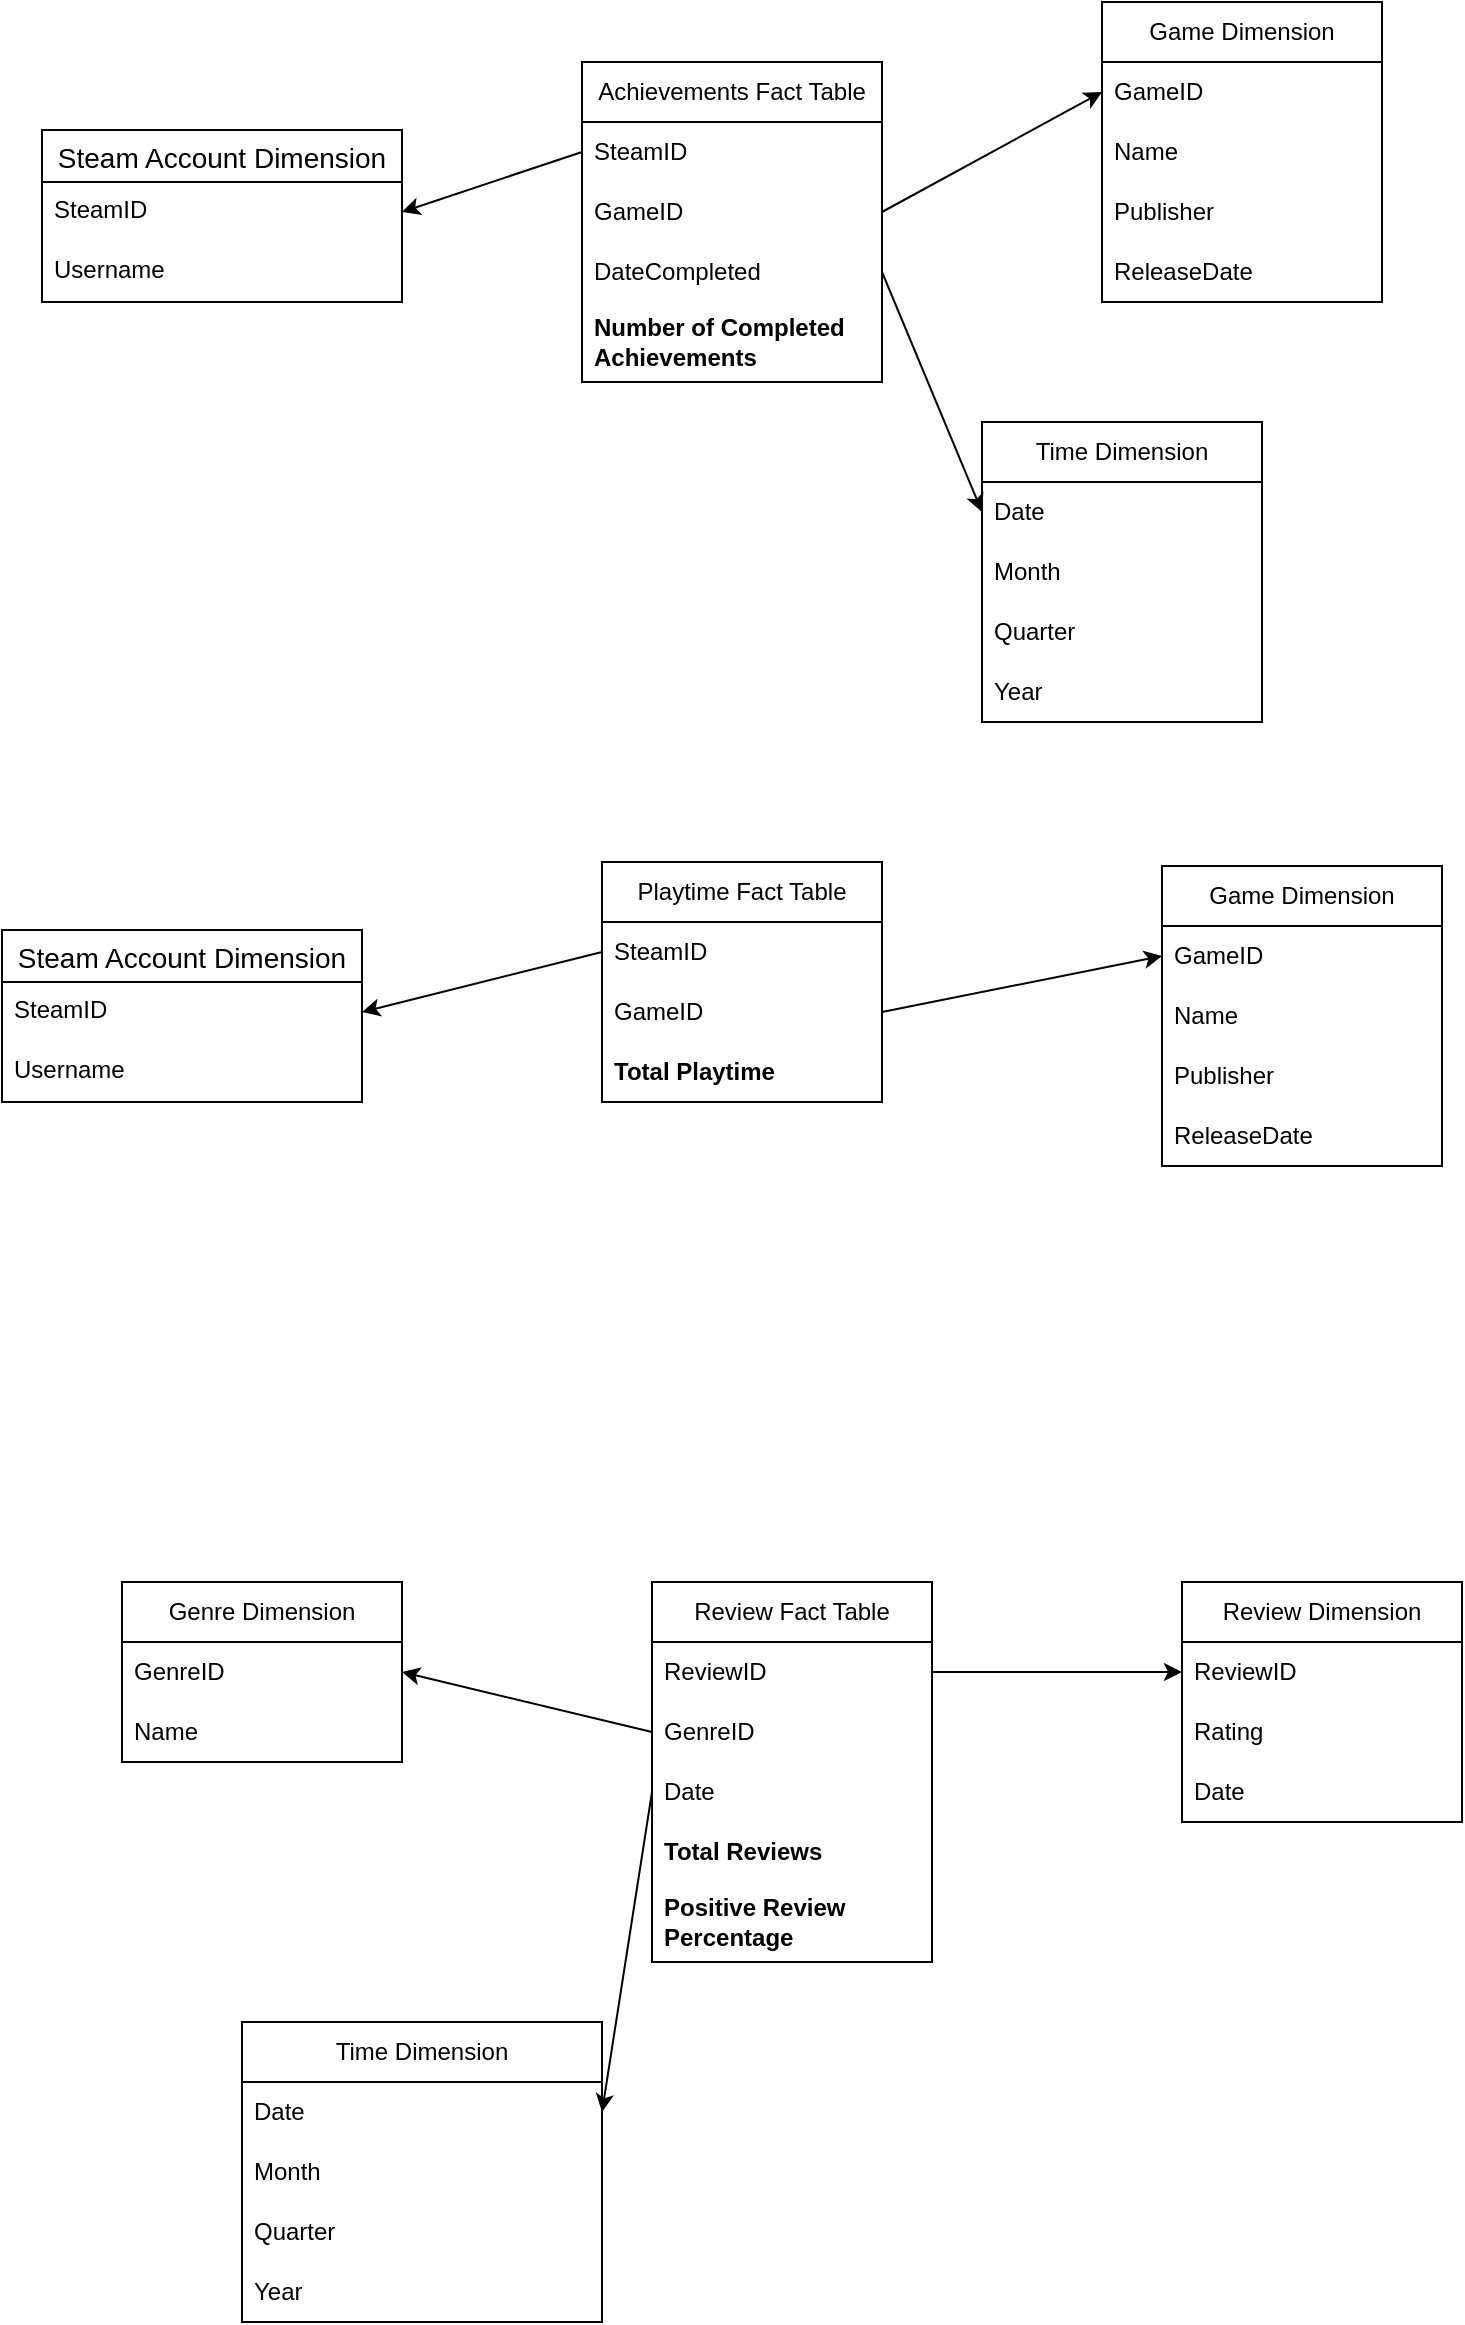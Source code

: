 <mxfile version="24.7.17">
  <diagram name="Страница-1" id="t07lLCVScFX_6upiLZ-a">
    <mxGraphModel dx="1509" dy="796" grid="1" gridSize="10" guides="1" tooltips="1" connect="1" arrows="1" fold="1" page="1" pageScale="1" pageWidth="1169" pageHeight="1654" math="0" shadow="0">
      <root>
        <mxCell id="0" />
        <mxCell id="1" parent="0" />
        <mxCell id="6Yuj5a70WGG52lNUTi3y-2" value="Steam Account Dimension" style="swimlane;fontStyle=0;childLayout=stackLayout;horizontal=1;startSize=26;horizontalStack=0;resizeParent=1;resizeParentMax=0;resizeLast=0;collapsible=1;marginBottom=0;align=center;fontSize=14;" vertex="1" parent="1">
          <mxGeometry x="210" y="124" width="180" height="86" as="geometry" />
        </mxCell>
        <mxCell id="6Yuj5a70WGG52lNUTi3y-4" value="SteamID" style="text;strokeColor=none;fillColor=none;spacingLeft=4;spacingRight=4;overflow=hidden;rotatable=0;points=[[0,0.5],[1,0.5]];portConstraint=eastwest;fontSize=12;whiteSpace=wrap;html=1;" vertex="1" parent="6Yuj5a70WGG52lNUTi3y-2">
          <mxGeometry y="26" width="180" height="30" as="geometry" />
        </mxCell>
        <mxCell id="6Yuj5a70WGG52lNUTi3y-5" value="Username" style="text;strokeColor=none;fillColor=none;spacingLeft=4;spacingRight=4;overflow=hidden;rotatable=0;points=[[0,0.5],[1,0.5]];portConstraint=eastwest;fontSize=12;whiteSpace=wrap;html=1;" vertex="1" parent="6Yuj5a70WGG52lNUTi3y-2">
          <mxGeometry y="56" width="180" height="30" as="geometry" />
        </mxCell>
        <mxCell id="6Yuj5a70WGG52lNUTi3y-7" value="Game Dimension" style="swimlane;fontStyle=0;childLayout=stackLayout;horizontal=1;startSize=30;horizontalStack=0;resizeParent=1;resizeParentMax=0;resizeLast=0;collapsible=1;marginBottom=0;whiteSpace=wrap;html=1;" vertex="1" parent="1">
          <mxGeometry x="740" y="60" width="140" height="150" as="geometry" />
        </mxCell>
        <mxCell id="6Yuj5a70WGG52lNUTi3y-8" value="GameID" style="text;strokeColor=none;fillColor=none;align=left;verticalAlign=middle;spacingLeft=4;spacingRight=4;overflow=hidden;points=[[0,0.5],[1,0.5]];portConstraint=eastwest;rotatable=0;whiteSpace=wrap;html=1;" vertex="1" parent="6Yuj5a70WGG52lNUTi3y-7">
          <mxGeometry y="30" width="140" height="30" as="geometry" />
        </mxCell>
        <mxCell id="6Yuj5a70WGG52lNUTi3y-9" value="Name" style="text;strokeColor=none;fillColor=none;align=left;verticalAlign=middle;spacingLeft=4;spacingRight=4;overflow=hidden;points=[[0,0.5],[1,0.5]];portConstraint=eastwest;rotatable=0;whiteSpace=wrap;html=1;" vertex="1" parent="6Yuj5a70WGG52lNUTi3y-7">
          <mxGeometry y="60" width="140" height="30" as="geometry" />
        </mxCell>
        <mxCell id="6Yuj5a70WGG52lNUTi3y-10" value="Publisher" style="text;strokeColor=none;fillColor=none;align=left;verticalAlign=middle;spacingLeft=4;spacingRight=4;overflow=hidden;points=[[0,0.5],[1,0.5]];portConstraint=eastwest;rotatable=0;whiteSpace=wrap;html=1;" vertex="1" parent="6Yuj5a70WGG52lNUTi3y-7">
          <mxGeometry y="90" width="140" height="30" as="geometry" />
        </mxCell>
        <mxCell id="6Yuj5a70WGG52lNUTi3y-26" value="ReleaseDate" style="text;strokeColor=none;fillColor=none;align=left;verticalAlign=middle;spacingLeft=4;spacingRight=4;overflow=hidden;points=[[0,0.5],[1,0.5]];portConstraint=eastwest;rotatable=0;whiteSpace=wrap;html=1;" vertex="1" parent="6Yuj5a70WGG52lNUTi3y-7">
          <mxGeometry y="120" width="140" height="30" as="geometry" />
        </mxCell>
        <mxCell id="6Yuj5a70WGG52lNUTi3y-11" value="Achievements Fact Table" style="swimlane;fontStyle=0;childLayout=stackLayout;horizontal=1;startSize=30;horizontalStack=0;resizeParent=1;resizeParentMax=0;resizeLast=0;collapsible=1;marginBottom=0;whiteSpace=wrap;html=1;" vertex="1" parent="1">
          <mxGeometry x="480" y="90" width="150" height="160" as="geometry" />
        </mxCell>
        <mxCell id="6Yuj5a70WGG52lNUTi3y-12" value="SteamID" style="text;strokeColor=none;fillColor=none;align=left;verticalAlign=middle;spacingLeft=4;spacingRight=4;overflow=hidden;points=[[0,0.5],[1,0.5]];portConstraint=eastwest;rotatable=0;whiteSpace=wrap;html=1;" vertex="1" parent="6Yuj5a70WGG52lNUTi3y-11">
          <mxGeometry y="30" width="150" height="30" as="geometry" />
        </mxCell>
        <mxCell id="6Yuj5a70WGG52lNUTi3y-13" value="GameID" style="text;strokeColor=none;fillColor=none;align=left;verticalAlign=middle;spacingLeft=4;spacingRight=4;overflow=hidden;points=[[0,0.5],[1,0.5]];portConstraint=eastwest;rotatable=0;whiteSpace=wrap;html=1;" vertex="1" parent="6Yuj5a70WGG52lNUTi3y-11">
          <mxGeometry y="60" width="150" height="30" as="geometry" />
        </mxCell>
        <mxCell id="6Yuj5a70WGG52lNUTi3y-14" value="DateCompleted" style="text;strokeColor=none;fillColor=none;align=left;verticalAlign=middle;spacingLeft=4;spacingRight=4;overflow=hidden;points=[[0,0.5],[1,0.5]];portConstraint=eastwest;rotatable=0;whiteSpace=wrap;html=1;" vertex="1" parent="6Yuj5a70WGG52lNUTi3y-11">
          <mxGeometry y="90" width="150" height="30" as="geometry" />
        </mxCell>
        <mxCell id="6Yuj5a70WGG52lNUTi3y-28" value="Number of Completed Achievements" style="text;strokeColor=none;fillColor=none;align=left;verticalAlign=middle;spacingLeft=4;spacingRight=4;overflow=hidden;points=[[0,0.5],[1,0.5]];portConstraint=eastwest;rotatable=0;whiteSpace=wrap;html=1;fontStyle=1" vertex="1" parent="6Yuj5a70WGG52lNUTi3y-11">
          <mxGeometry y="120" width="150" height="40" as="geometry" />
        </mxCell>
        <mxCell id="6Yuj5a70WGG52lNUTi3y-15" value="Time Dimension" style="swimlane;fontStyle=0;childLayout=stackLayout;horizontal=1;startSize=30;horizontalStack=0;resizeParent=1;resizeParentMax=0;resizeLast=0;collapsible=1;marginBottom=0;whiteSpace=wrap;html=1;" vertex="1" parent="1">
          <mxGeometry x="680" y="270" width="140" height="150" as="geometry" />
        </mxCell>
        <mxCell id="6Yuj5a70WGG52lNUTi3y-16" value="Date" style="text;strokeColor=none;fillColor=none;align=left;verticalAlign=middle;spacingLeft=4;spacingRight=4;overflow=hidden;points=[[0,0.5],[1,0.5]];portConstraint=eastwest;rotatable=0;whiteSpace=wrap;html=1;" vertex="1" parent="6Yuj5a70WGG52lNUTi3y-15">
          <mxGeometry y="30" width="140" height="30" as="geometry" />
        </mxCell>
        <mxCell id="6Yuj5a70WGG52lNUTi3y-17" value="Month" style="text;strokeColor=none;fillColor=none;align=left;verticalAlign=middle;spacingLeft=4;spacingRight=4;overflow=hidden;points=[[0,0.5],[1,0.5]];portConstraint=eastwest;rotatable=0;whiteSpace=wrap;html=1;" vertex="1" parent="6Yuj5a70WGG52lNUTi3y-15">
          <mxGeometry y="60" width="140" height="30" as="geometry" />
        </mxCell>
        <mxCell id="6Yuj5a70WGG52lNUTi3y-18" value="Quarter" style="text;strokeColor=none;fillColor=none;align=left;verticalAlign=middle;spacingLeft=4;spacingRight=4;overflow=hidden;points=[[0,0.5],[1,0.5]];portConstraint=eastwest;rotatable=0;whiteSpace=wrap;html=1;" vertex="1" parent="6Yuj5a70WGG52lNUTi3y-15">
          <mxGeometry y="90" width="140" height="30" as="geometry" />
        </mxCell>
        <mxCell id="6Yuj5a70WGG52lNUTi3y-19" value="Year" style="text;strokeColor=none;fillColor=none;align=left;verticalAlign=middle;spacingLeft=4;spacingRight=4;overflow=hidden;points=[[0,0.5],[1,0.5]];portConstraint=eastwest;rotatable=0;whiteSpace=wrap;html=1;" vertex="1" parent="6Yuj5a70WGG52lNUTi3y-15">
          <mxGeometry y="120" width="140" height="30" as="geometry" />
        </mxCell>
        <mxCell id="6Yuj5a70WGG52lNUTi3y-20" value="" style="endArrow=classic;html=1;rounded=0;entryX=1;entryY=0.5;entryDx=0;entryDy=0;exitX=0;exitY=0.5;exitDx=0;exitDy=0;" edge="1" parent="1" source="6Yuj5a70WGG52lNUTi3y-12" target="6Yuj5a70WGG52lNUTi3y-4">
          <mxGeometry width="50" height="50" relative="1" as="geometry">
            <mxPoint x="430" y="150" as="sourcePoint" />
            <mxPoint x="480" y="100" as="targetPoint" />
          </mxGeometry>
        </mxCell>
        <mxCell id="6Yuj5a70WGG52lNUTi3y-22" value="" style="endArrow=classic;html=1;rounded=0;entryX=0;entryY=0.5;entryDx=0;entryDy=0;exitX=1;exitY=0.5;exitDx=0;exitDy=0;" edge="1" parent="1" source="6Yuj5a70WGG52lNUTi3y-13" target="6Yuj5a70WGG52lNUTi3y-8">
          <mxGeometry width="50" height="50" relative="1" as="geometry">
            <mxPoint x="430" y="150" as="sourcePoint" />
            <mxPoint x="480" y="100" as="targetPoint" />
          </mxGeometry>
        </mxCell>
        <mxCell id="6Yuj5a70WGG52lNUTi3y-23" value="" style="endArrow=classic;html=1;rounded=0;exitX=1;exitY=0.5;exitDx=0;exitDy=0;entryX=0;entryY=0.5;entryDx=0;entryDy=0;" edge="1" parent="1" source="6Yuj5a70WGG52lNUTi3y-14" target="6Yuj5a70WGG52lNUTi3y-16">
          <mxGeometry width="50" height="50" relative="1" as="geometry">
            <mxPoint x="430" y="150" as="sourcePoint" />
            <mxPoint x="480" y="100" as="targetPoint" />
          </mxGeometry>
        </mxCell>
        <mxCell id="6Yuj5a70WGG52lNUTi3y-30" value="Playtime Fact Table" style="swimlane;fontStyle=0;childLayout=stackLayout;horizontal=1;startSize=30;horizontalStack=0;resizeParent=1;resizeParentMax=0;resizeLast=0;collapsible=1;marginBottom=0;whiteSpace=wrap;html=1;" vertex="1" parent="1">
          <mxGeometry x="490" y="490" width="140" height="120" as="geometry" />
        </mxCell>
        <mxCell id="6Yuj5a70WGG52lNUTi3y-31" value="SteamID" style="text;strokeColor=none;fillColor=none;align=left;verticalAlign=middle;spacingLeft=4;spacingRight=4;overflow=hidden;points=[[0,0.5],[1,0.5]];portConstraint=eastwest;rotatable=0;whiteSpace=wrap;html=1;" vertex="1" parent="6Yuj5a70WGG52lNUTi3y-30">
          <mxGeometry y="30" width="140" height="30" as="geometry" />
        </mxCell>
        <mxCell id="6Yuj5a70WGG52lNUTi3y-32" value="GameID" style="text;strokeColor=none;fillColor=none;align=left;verticalAlign=middle;spacingLeft=4;spacingRight=4;overflow=hidden;points=[[0,0.5],[1,0.5]];portConstraint=eastwest;rotatable=0;whiteSpace=wrap;html=1;" vertex="1" parent="6Yuj5a70WGG52lNUTi3y-30">
          <mxGeometry y="60" width="140" height="30" as="geometry" />
        </mxCell>
        <mxCell id="6Yuj5a70WGG52lNUTi3y-33" value="Total Playtime" style="text;strokeColor=none;fillColor=none;align=left;verticalAlign=middle;spacingLeft=4;spacingRight=4;overflow=hidden;points=[[0,0.5],[1,0.5]];portConstraint=eastwest;rotatable=0;whiteSpace=wrap;html=1;fontStyle=1" vertex="1" parent="6Yuj5a70WGG52lNUTi3y-30">
          <mxGeometry y="90" width="140" height="30" as="geometry" />
        </mxCell>
        <mxCell id="6Yuj5a70WGG52lNUTi3y-34" value="Steam Account Dimension" style="swimlane;fontStyle=0;childLayout=stackLayout;horizontal=1;startSize=26;horizontalStack=0;resizeParent=1;resizeParentMax=0;resizeLast=0;collapsible=1;marginBottom=0;align=center;fontSize=14;" vertex="1" parent="1">
          <mxGeometry x="190" y="524" width="180" height="86" as="geometry" />
        </mxCell>
        <mxCell id="6Yuj5a70WGG52lNUTi3y-35" value="SteamID" style="text;strokeColor=none;fillColor=none;spacingLeft=4;spacingRight=4;overflow=hidden;rotatable=0;points=[[0,0.5],[1,0.5]];portConstraint=eastwest;fontSize=12;whiteSpace=wrap;html=1;" vertex="1" parent="6Yuj5a70WGG52lNUTi3y-34">
          <mxGeometry y="26" width="180" height="30" as="geometry" />
        </mxCell>
        <mxCell id="6Yuj5a70WGG52lNUTi3y-36" value="Username" style="text;strokeColor=none;fillColor=none;spacingLeft=4;spacingRight=4;overflow=hidden;rotatable=0;points=[[0,0.5],[1,0.5]];portConstraint=eastwest;fontSize=12;whiteSpace=wrap;html=1;" vertex="1" parent="6Yuj5a70WGG52lNUTi3y-34">
          <mxGeometry y="56" width="180" height="30" as="geometry" />
        </mxCell>
        <mxCell id="6Yuj5a70WGG52lNUTi3y-37" value="Game Dimension" style="swimlane;fontStyle=0;childLayout=stackLayout;horizontal=1;startSize=30;horizontalStack=0;resizeParent=1;resizeParentMax=0;resizeLast=0;collapsible=1;marginBottom=0;whiteSpace=wrap;html=1;" vertex="1" parent="1">
          <mxGeometry x="770" y="492" width="140" height="150" as="geometry" />
        </mxCell>
        <mxCell id="6Yuj5a70WGG52lNUTi3y-38" value="GameID" style="text;strokeColor=none;fillColor=none;align=left;verticalAlign=middle;spacingLeft=4;spacingRight=4;overflow=hidden;points=[[0,0.5],[1,0.5]];portConstraint=eastwest;rotatable=0;whiteSpace=wrap;html=1;" vertex="1" parent="6Yuj5a70WGG52lNUTi3y-37">
          <mxGeometry y="30" width="140" height="30" as="geometry" />
        </mxCell>
        <mxCell id="6Yuj5a70WGG52lNUTi3y-39" value="Name" style="text;strokeColor=none;fillColor=none;align=left;verticalAlign=middle;spacingLeft=4;spacingRight=4;overflow=hidden;points=[[0,0.5],[1,0.5]];portConstraint=eastwest;rotatable=0;whiteSpace=wrap;html=1;" vertex="1" parent="6Yuj5a70WGG52lNUTi3y-37">
          <mxGeometry y="60" width="140" height="30" as="geometry" />
        </mxCell>
        <mxCell id="6Yuj5a70WGG52lNUTi3y-40" value="Publisher" style="text;strokeColor=none;fillColor=none;align=left;verticalAlign=middle;spacingLeft=4;spacingRight=4;overflow=hidden;points=[[0,0.5],[1,0.5]];portConstraint=eastwest;rotatable=0;whiteSpace=wrap;html=1;" vertex="1" parent="6Yuj5a70WGG52lNUTi3y-37">
          <mxGeometry y="90" width="140" height="30" as="geometry" />
        </mxCell>
        <mxCell id="6Yuj5a70WGG52lNUTi3y-41" value="ReleaseDate" style="text;strokeColor=none;fillColor=none;align=left;verticalAlign=middle;spacingLeft=4;spacingRight=4;overflow=hidden;points=[[0,0.5],[1,0.5]];portConstraint=eastwest;rotatable=0;whiteSpace=wrap;html=1;" vertex="1" parent="6Yuj5a70WGG52lNUTi3y-37">
          <mxGeometry y="120" width="140" height="30" as="geometry" />
        </mxCell>
        <mxCell id="6Yuj5a70WGG52lNUTi3y-42" value="" style="endArrow=classic;html=1;rounded=0;entryX=1;entryY=0.5;entryDx=0;entryDy=0;exitX=0;exitY=0.5;exitDx=0;exitDy=0;" edge="1" parent="1" source="6Yuj5a70WGG52lNUTi3y-31" target="6Yuj5a70WGG52lNUTi3y-35">
          <mxGeometry width="50" height="50" relative="1" as="geometry">
            <mxPoint x="580" y="530" as="sourcePoint" />
            <mxPoint x="630" y="480" as="targetPoint" />
          </mxGeometry>
        </mxCell>
        <mxCell id="6Yuj5a70WGG52lNUTi3y-44" value="" style="endArrow=classic;html=1;rounded=0;entryX=0;entryY=0.5;entryDx=0;entryDy=0;exitX=1;exitY=0.5;exitDx=0;exitDy=0;" edge="1" parent="1" source="6Yuj5a70WGG52lNUTi3y-32" target="6Yuj5a70WGG52lNUTi3y-38">
          <mxGeometry width="50" height="50" relative="1" as="geometry">
            <mxPoint x="580" y="410" as="sourcePoint" />
            <mxPoint x="630" y="360" as="targetPoint" />
          </mxGeometry>
        </mxCell>
        <mxCell id="6Yuj5a70WGG52lNUTi3y-45" value="Review Fact Table" style="swimlane;fontStyle=0;childLayout=stackLayout;horizontal=1;startSize=30;horizontalStack=0;resizeParent=1;resizeParentMax=0;resizeLast=0;collapsible=1;marginBottom=0;whiteSpace=wrap;html=1;" vertex="1" parent="1">
          <mxGeometry x="515" y="850" width="140" height="190" as="geometry" />
        </mxCell>
        <mxCell id="6Yuj5a70WGG52lNUTi3y-46" value="ReviewID" style="text;strokeColor=none;fillColor=none;align=left;verticalAlign=middle;spacingLeft=4;spacingRight=4;overflow=hidden;points=[[0,0.5],[1,0.5]];portConstraint=eastwest;rotatable=0;whiteSpace=wrap;html=1;" vertex="1" parent="6Yuj5a70WGG52lNUTi3y-45">
          <mxGeometry y="30" width="140" height="30" as="geometry" />
        </mxCell>
        <mxCell id="6Yuj5a70WGG52lNUTi3y-47" value="GenreID" style="text;strokeColor=none;fillColor=none;align=left;verticalAlign=middle;spacingLeft=4;spacingRight=4;overflow=hidden;points=[[0,0.5],[1,0.5]];portConstraint=eastwest;rotatable=0;whiteSpace=wrap;html=1;" vertex="1" parent="6Yuj5a70WGG52lNUTi3y-45">
          <mxGeometry y="60" width="140" height="30" as="geometry" />
        </mxCell>
        <mxCell id="6Yuj5a70WGG52lNUTi3y-48" value="Date" style="text;strokeColor=none;fillColor=none;align=left;verticalAlign=middle;spacingLeft=4;spacingRight=4;overflow=hidden;points=[[0,0.5],[1,0.5]];portConstraint=eastwest;rotatable=0;whiteSpace=wrap;html=1;" vertex="1" parent="6Yuj5a70WGG52lNUTi3y-45">
          <mxGeometry y="90" width="140" height="30" as="geometry" />
        </mxCell>
        <mxCell id="6Yuj5a70WGG52lNUTi3y-68" value="Total Reviews" style="text;strokeColor=none;fillColor=none;align=left;verticalAlign=middle;spacingLeft=4;spacingRight=4;overflow=hidden;points=[[0,0.5],[1,0.5]];portConstraint=eastwest;rotatable=0;whiteSpace=wrap;html=1;fontStyle=1" vertex="1" parent="6Yuj5a70WGG52lNUTi3y-45">
          <mxGeometry y="120" width="140" height="30" as="geometry" />
        </mxCell>
        <mxCell id="6Yuj5a70WGG52lNUTi3y-69" value="Positive Review Percentage" style="text;strokeColor=none;fillColor=none;align=left;verticalAlign=middle;spacingLeft=4;spacingRight=4;overflow=hidden;points=[[0,0.5],[1,0.5]];portConstraint=eastwest;rotatable=0;whiteSpace=wrap;html=1;fontStyle=1" vertex="1" parent="6Yuj5a70WGG52lNUTi3y-45">
          <mxGeometry y="150" width="140" height="40" as="geometry" />
        </mxCell>
        <mxCell id="6Yuj5a70WGG52lNUTi3y-50" value="Time Dimension" style="swimlane;fontStyle=0;childLayout=stackLayout;horizontal=1;startSize=30;horizontalStack=0;resizeParent=1;resizeParentMax=0;resizeLast=0;collapsible=1;marginBottom=0;whiteSpace=wrap;html=1;" vertex="1" parent="1">
          <mxGeometry x="310" y="1070" width="180" height="150" as="geometry" />
        </mxCell>
        <mxCell id="6Yuj5a70WGG52lNUTi3y-51" value="Date" style="text;strokeColor=none;fillColor=none;align=left;verticalAlign=middle;spacingLeft=4;spacingRight=4;overflow=hidden;points=[[0,0.5],[1,0.5]];portConstraint=eastwest;rotatable=0;whiteSpace=wrap;html=1;" vertex="1" parent="6Yuj5a70WGG52lNUTi3y-50">
          <mxGeometry y="30" width="180" height="30" as="geometry" />
        </mxCell>
        <mxCell id="6Yuj5a70WGG52lNUTi3y-52" value="Month" style="text;strokeColor=none;fillColor=none;align=left;verticalAlign=middle;spacingLeft=4;spacingRight=4;overflow=hidden;points=[[0,0.5],[1,0.5]];portConstraint=eastwest;rotatable=0;whiteSpace=wrap;html=1;" vertex="1" parent="6Yuj5a70WGG52lNUTi3y-50">
          <mxGeometry y="60" width="180" height="30" as="geometry" />
        </mxCell>
        <mxCell id="6Yuj5a70WGG52lNUTi3y-53" value="Quarter" style="text;strokeColor=none;fillColor=none;align=left;verticalAlign=middle;spacingLeft=4;spacingRight=4;overflow=hidden;points=[[0,0.5],[1,0.5]];portConstraint=eastwest;rotatable=0;whiteSpace=wrap;html=1;" vertex="1" parent="6Yuj5a70WGG52lNUTi3y-50">
          <mxGeometry y="90" width="180" height="30" as="geometry" />
        </mxCell>
        <mxCell id="6Yuj5a70WGG52lNUTi3y-54" value="Year" style="text;strokeColor=none;fillColor=none;align=left;verticalAlign=middle;spacingLeft=4;spacingRight=4;overflow=hidden;points=[[0,0.5],[1,0.5]];portConstraint=eastwest;rotatable=0;whiteSpace=wrap;html=1;" vertex="1" parent="6Yuj5a70WGG52lNUTi3y-50">
          <mxGeometry y="120" width="180" height="30" as="geometry" />
        </mxCell>
        <mxCell id="6Yuj5a70WGG52lNUTi3y-56" value="Genre Dimension" style="swimlane;fontStyle=0;childLayout=stackLayout;horizontal=1;startSize=30;horizontalStack=0;resizeParent=1;resizeParentMax=0;resizeLast=0;collapsible=1;marginBottom=0;whiteSpace=wrap;html=1;" vertex="1" parent="1">
          <mxGeometry x="250" y="850" width="140" height="90" as="geometry" />
        </mxCell>
        <mxCell id="6Yuj5a70WGG52lNUTi3y-57" value="GenreID" style="text;strokeColor=none;fillColor=none;align=left;verticalAlign=middle;spacingLeft=4;spacingRight=4;overflow=hidden;points=[[0,0.5],[1,0.5]];portConstraint=eastwest;rotatable=0;whiteSpace=wrap;html=1;" vertex="1" parent="6Yuj5a70WGG52lNUTi3y-56">
          <mxGeometry y="30" width="140" height="30" as="geometry" />
        </mxCell>
        <mxCell id="6Yuj5a70WGG52lNUTi3y-58" value="Name" style="text;strokeColor=none;fillColor=none;align=left;verticalAlign=middle;spacingLeft=4;spacingRight=4;overflow=hidden;points=[[0,0.5],[1,0.5]];portConstraint=eastwest;rotatable=0;whiteSpace=wrap;html=1;" vertex="1" parent="6Yuj5a70WGG52lNUTi3y-56">
          <mxGeometry y="60" width="140" height="30" as="geometry" />
        </mxCell>
        <mxCell id="6Yuj5a70WGG52lNUTi3y-60" value="Review Dimension" style="swimlane;fontStyle=0;childLayout=stackLayout;horizontal=1;startSize=30;horizontalStack=0;resizeParent=1;resizeParentMax=0;resizeLast=0;collapsible=1;marginBottom=0;whiteSpace=wrap;html=1;" vertex="1" parent="1">
          <mxGeometry x="780" y="850" width="140" height="120" as="geometry" />
        </mxCell>
        <mxCell id="6Yuj5a70WGG52lNUTi3y-61" value="ReviewID" style="text;strokeColor=none;fillColor=none;align=left;verticalAlign=middle;spacingLeft=4;spacingRight=4;overflow=hidden;points=[[0,0.5],[1,0.5]];portConstraint=eastwest;rotatable=0;whiteSpace=wrap;html=1;" vertex="1" parent="6Yuj5a70WGG52lNUTi3y-60">
          <mxGeometry y="30" width="140" height="30" as="geometry" />
        </mxCell>
        <mxCell id="6Yuj5a70WGG52lNUTi3y-62" value="Rating" style="text;strokeColor=none;fillColor=none;align=left;verticalAlign=middle;spacingLeft=4;spacingRight=4;overflow=hidden;points=[[0,0.5],[1,0.5]];portConstraint=eastwest;rotatable=0;whiteSpace=wrap;html=1;" vertex="1" parent="6Yuj5a70WGG52lNUTi3y-60">
          <mxGeometry y="60" width="140" height="30" as="geometry" />
        </mxCell>
        <mxCell id="6Yuj5a70WGG52lNUTi3y-63" value="Date" style="text;strokeColor=none;fillColor=none;align=left;verticalAlign=middle;spacingLeft=4;spacingRight=4;overflow=hidden;points=[[0,0.5],[1,0.5]];portConstraint=eastwest;rotatable=0;whiteSpace=wrap;html=1;" vertex="1" parent="6Yuj5a70WGG52lNUTi3y-60">
          <mxGeometry y="90" width="140" height="30" as="geometry" />
        </mxCell>
        <mxCell id="6Yuj5a70WGG52lNUTi3y-64" value="" style="endArrow=classic;html=1;rounded=0;entryX=0;entryY=0.5;entryDx=0;entryDy=0;exitX=1;exitY=0.5;exitDx=0;exitDy=0;" edge="1" parent="1" source="6Yuj5a70WGG52lNUTi3y-46" target="6Yuj5a70WGG52lNUTi3y-61">
          <mxGeometry width="50" height="50" relative="1" as="geometry">
            <mxPoint x="580" y="920" as="sourcePoint" />
            <mxPoint x="630" y="870" as="targetPoint" />
          </mxGeometry>
        </mxCell>
        <mxCell id="6Yuj5a70WGG52lNUTi3y-66" value="" style="endArrow=classic;html=1;rounded=0;entryX=1;entryY=0.5;entryDx=0;entryDy=0;exitX=0;exitY=0.5;exitDx=0;exitDy=0;" edge="1" parent="1" source="6Yuj5a70WGG52lNUTi3y-47" target="6Yuj5a70WGG52lNUTi3y-57">
          <mxGeometry width="50" height="50" relative="1" as="geometry">
            <mxPoint x="580" y="920" as="sourcePoint" />
            <mxPoint x="630" y="870" as="targetPoint" />
          </mxGeometry>
        </mxCell>
        <mxCell id="6Yuj5a70WGG52lNUTi3y-67" value="" style="endArrow=classic;html=1;rounded=0;entryX=1;entryY=0.5;entryDx=0;entryDy=0;exitX=0;exitY=0.5;exitDx=0;exitDy=0;" edge="1" parent="1" source="6Yuj5a70WGG52lNUTi3y-48" target="6Yuj5a70WGG52lNUTi3y-51">
          <mxGeometry width="50" height="50" relative="1" as="geometry">
            <mxPoint x="580" y="920" as="sourcePoint" />
            <mxPoint x="630" y="870" as="targetPoint" />
          </mxGeometry>
        </mxCell>
      </root>
    </mxGraphModel>
  </diagram>
</mxfile>
